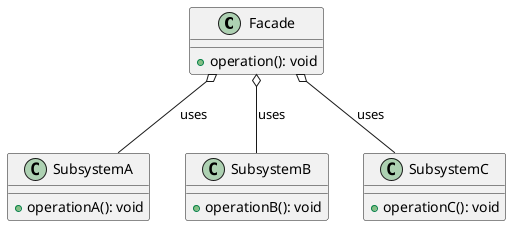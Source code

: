 @startuml
class Facade {
    + operation(): void
}

class SubsystemA {
    + operationA(): void
}

class SubsystemB {
    + operationB(): void
}

class SubsystemC {
    + operationC(): void
}

Facade o-- SubsystemA : uses
Facade o-- SubsystemB : uses
Facade o-- SubsystemC : uses

@enduml
